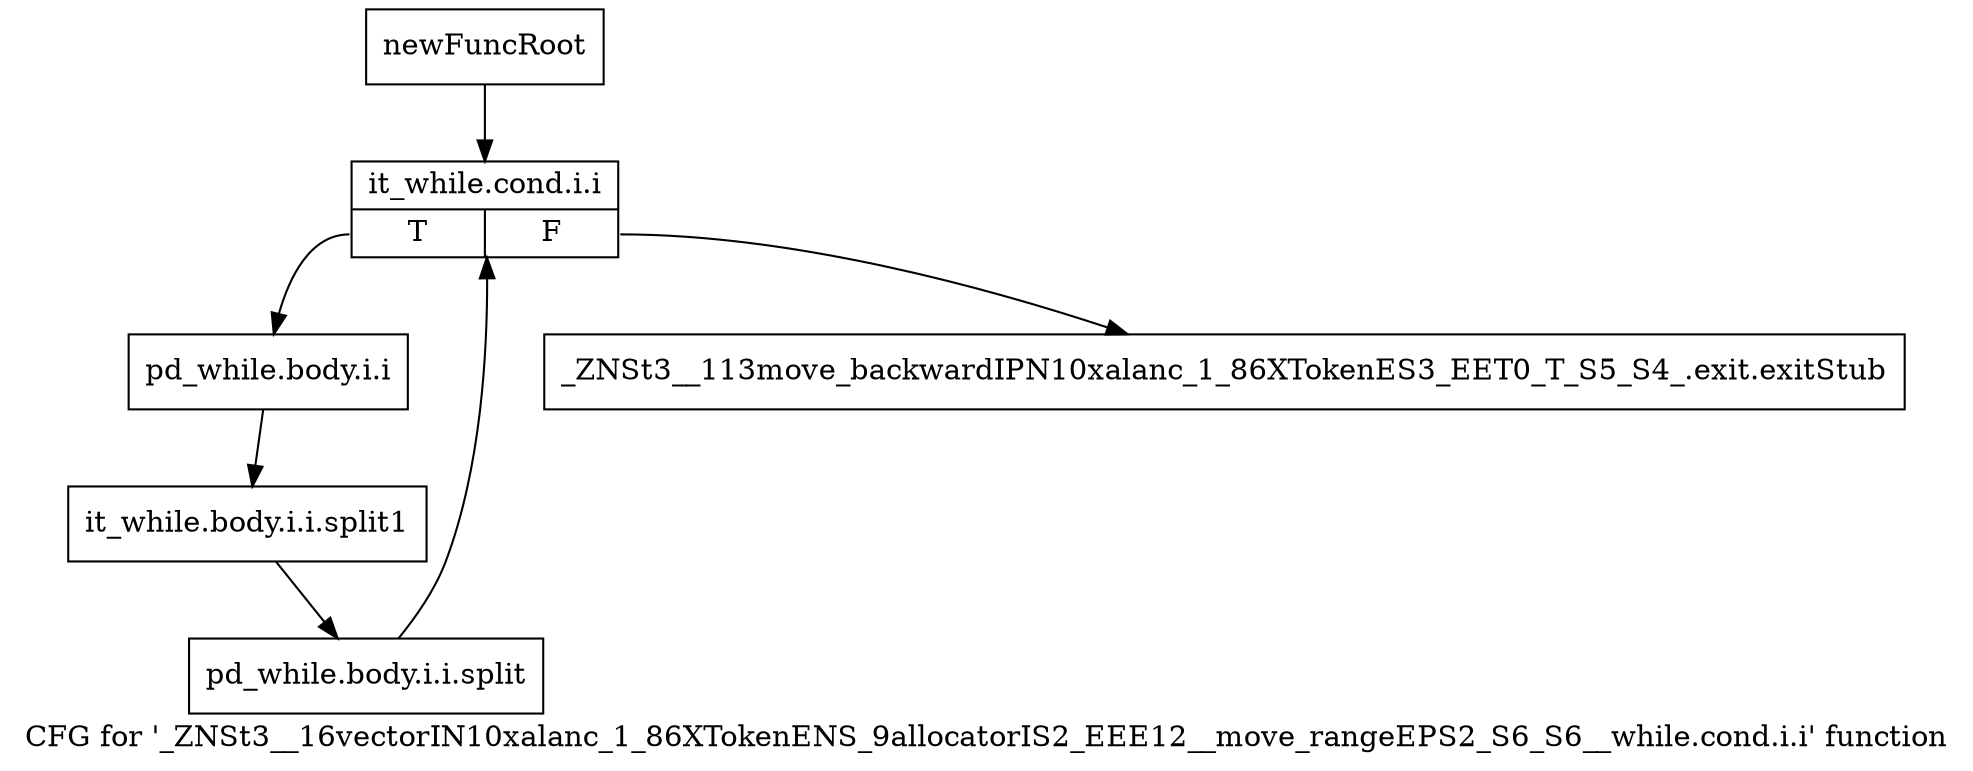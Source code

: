 digraph "CFG for '_ZNSt3__16vectorIN10xalanc_1_86XTokenENS_9allocatorIS2_EEE12__move_rangeEPS2_S6_S6__while.cond.i.i' function" {
	label="CFG for '_ZNSt3__16vectorIN10xalanc_1_86XTokenENS_9allocatorIS2_EEE12__move_rangeEPS2_S6_S6__while.cond.i.i' function";

	Node0x9eb4240 [shape=record,label="{newFuncRoot}"];
	Node0x9eb4240 -> Node0x9eb42e0;
	Node0x9eb4290 [shape=record,label="{_ZNSt3__113move_backwardIPN10xalanc_1_86XTokenES3_EET0_T_S5_S4_.exit.exitStub}"];
	Node0x9eb42e0 [shape=record,label="{it_while.cond.i.i|{<s0>T|<s1>F}}"];
	Node0x9eb42e0:s0 -> Node0x9eb4330;
	Node0x9eb42e0:s1 -> Node0x9eb4290;
	Node0x9eb4330 [shape=record,label="{pd_while.body.i.i}"];
	Node0x9eb4330 -> Node0xd037900;
	Node0xd037900 [shape=record,label="{it_while.body.i.i.split1}"];
	Node0xd037900 -> Node0xd076950;
	Node0xd076950 [shape=record,label="{pd_while.body.i.i.split}"];
	Node0xd076950 -> Node0x9eb42e0;
}
